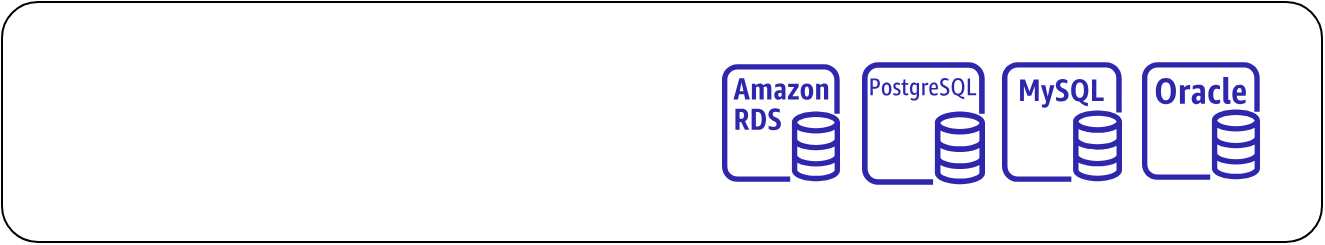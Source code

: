 <mxfile version="20.0.1" type="github"><diagram id="Isg2JzzCW0cwH4cFGmKj" name="Page-1"><mxGraphModel dx="786" dy="423" grid="1" gridSize="10" guides="1" tooltips="1" connect="1" arrows="1" fold="1" page="1" pageScale="1" pageWidth="850" pageHeight="1100" math="0" shadow="0"><root><mxCell id="0"/><mxCell id="1" parent="0"/><mxCell id="b9WhuEBJlu0X75OFq7CW-1" value="" style="rounded=1;whiteSpace=wrap;html=1;" vertex="1" parent="1"><mxGeometry x="80" y="150" width="660" height="120" as="geometry"/></mxCell><mxCell id="b9WhuEBJlu0X75OFq7CW-3" value="" style="sketch=0;outlineConnect=0;fontColor=#232F3E;gradientColor=none;fillColor=#2E27AD;strokeColor=none;dashed=0;verticalLabelPosition=bottom;verticalAlign=top;align=center;html=1;fontSize=12;fontStyle=0;aspect=fixed;pointerEvents=1;shape=mxgraph.aws4.rds_postgresql_instance;" vertex="1" parent="1"><mxGeometry x="510" y="180" width="61.5" height="61.5" as="geometry"/></mxCell><mxCell id="b9WhuEBJlu0X75OFq7CW-5" value="" style="sketch=0;outlineConnect=0;fontColor=#232F3E;gradientColor=none;fillColor=#2E27AD;strokeColor=none;dashed=0;verticalLabelPosition=bottom;verticalAlign=top;align=center;html=1;fontSize=12;fontStyle=0;aspect=fixed;pointerEvents=1;shape=mxgraph.aws4.rds_mysql_instance;" vertex="1" parent="1"><mxGeometry x="580" y="180" width="60" height="60" as="geometry"/></mxCell><mxCell id="b9WhuEBJlu0X75OFq7CW-6" value="" style="sketch=0;outlineConnect=0;fontColor=#232F3E;gradientColor=none;fillColor=#2E27AD;strokeColor=none;dashed=0;verticalLabelPosition=bottom;verticalAlign=top;align=center;html=1;fontSize=12;fontStyle=0;aspect=fixed;pointerEvents=1;shape=mxgraph.aws4.rds_oracle_instance;" vertex="1" parent="1"><mxGeometry x="650" y="180" width="59" height="59" as="geometry"/></mxCell><mxCell id="b9WhuEBJlu0X75OFq7CW-7" value="" style="sketch=0;outlineConnect=0;fontColor=#232F3E;gradientColor=none;fillColor=#2E27AD;strokeColor=none;dashed=0;verticalLabelPosition=bottom;verticalAlign=top;align=center;html=1;fontSize=12;fontStyle=0;aspect=fixed;pointerEvents=1;shape=mxgraph.aws4.rds_instance;" vertex="1" parent="1"><mxGeometry x="440" y="181" width="59" height="59" as="geometry"/></mxCell><mxCell id="b9WhuEBJlu0X75OFq7CW-8" value="" style="shape=image;verticalLabelPosition=bottom;labelBackgroundColor=default;verticalAlign=top;aspect=fixed;imageAspect=0;image=https://static.javatpoint.com/dbms/images/what-is-rdbms.png;" vertex="1" parent="1"><mxGeometry x="120" y="155.5" width="261.19" height="110.5" as="geometry"/></mxCell></root></mxGraphModel></diagram></mxfile>